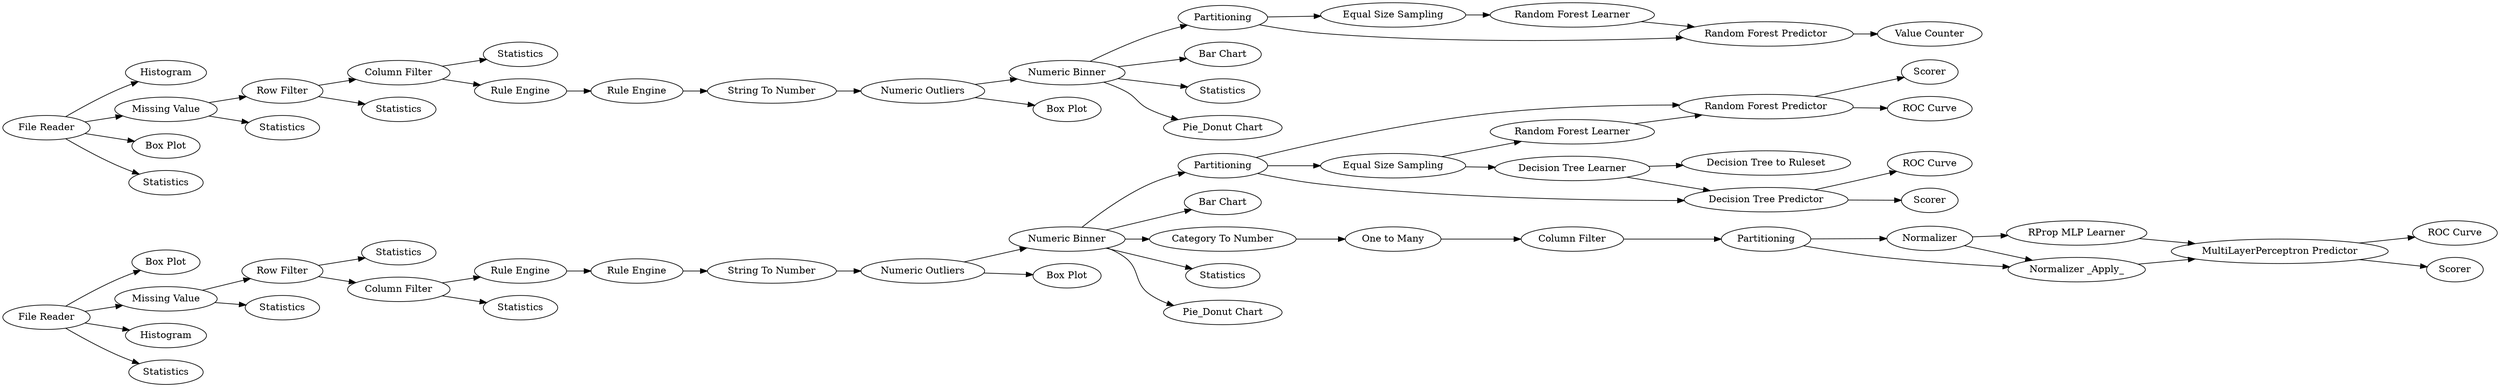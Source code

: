 digraph {
	13 -> 15
	12 -> 42
	80 -> 97
	68 -> 104
	26 -> 67
	57 -> 58
	14 -> 12
	8 -> 55
	68 -> 92
	55 -> 63
	80 -> 96
	57 -> 61
	53 -> 11
	84 -> 70
	51 -> 52
	70 -> 95
	26 -> 3
	77 -> 87
	70 -> 83
	56 -> 62
	71 -> 79
	27 -> 14
	55 -> 56
	58 -> 59
	84 -> 74
	63 -> 66
	84 -> 75
	56 -> 57
	33 -> 34
	83 -> 100
	49 -> 51
	15 -> 51
	63 -> 65
	11 -> 49
	3 -> 39
	33 -> 38
	3 -> 33
	8 -> 41
	42 -> 8
	84 -> 99
	26 -> 101
	85 -> 83
	26 -> 103
	77 -> 84
	8 -> 48
	96 -> 94
	68 -> 89
	71 -> 80
	58 -> 60
	92 -> 73
	42 -> 40
	48 -> 47
	51 -> 19
	94 -> 93
	13 -> 49
	55 -> 58
	47 -> 53
	38 -> 102
	38 -> 27
	68 -> 98
	8 -> 43
	62 -> 63
	95 -> 85
	93 -> 77
	92 -> 71
	8 -> 46
	11 -> 13
	27 [label="Rule Engine"]
	57 [label="Decision Tree Learner"]
	55 [label=Partitioning]
	103 [label=Statistics]
	79 [label=Statistics]
	89 [label="Box Plot"]
	52 [label="ROC Curve"]
	26 [label="File Reader"]
	97 [label=Statistics]
	58 [label="Decision Tree Predictor"]
	8 [label="Numeric Binner"]
	74 [label="Bar Chart"]
	3 [label="Missing Value"]
	19 [label=Scorer]
	80 [label="Column Filter"]
	92 [label="Missing Value"]
	49 [label="Normalizer _Apply_"]
	84 [label="Numeric Binner"]
	41 [label="Bar Chart"]
	98 [label=Statistics]
	51 [label="MultiLayerPerceptron Predictor"]
	56 [label="Equal Size Sampling"]
	15 [label="RProp MLP Learner"]
	12 [label="String To Number"]
	59 [label="ROC Curve"]
	75 [label=Statistics]
	85 [label="Random Forest Learner"]
	48 [label="Category To Number"]
	42 [label="Numeric Outliers"]
	53 [label="Column Filter"]
	68 [label="File Reader"]
	87 [label="Box Plot"]
	67 [label="Box Plot"]
	11 [label=Partitioning]
	101 [label=Histogram]
	47 [label="One to Many"]
	63 [label="Random Forest Predictor"]
	61 [label="Decision Tree to Ruleset"]
	77 [label="Numeric Outliers"]
	100 [label="Value Counter"]
	14 [label="Rule Engine"]
	93 [label="String To Number"]
	83 [label="Random Forest Predictor"]
	38 [label="Column Filter"]
	60 [label=Scorer]
	73 [label=Statistics]
	94 [label="Rule Engine"]
	99 [label="Pie_Donut Chart"]
	43 [label=Statistics]
	13 [label=Normalizer]
	102 [label=Statistics]
	34 [label=Statistics]
	62 [label="Random Forest Learner"]
	66 [label=Scorer]
	104 [label=Histogram]
	65 [label="ROC Curve"]
	70 [label=Partitioning]
	71 [label="Row Filter"]
	46 [label="Pie_Donut Chart"]
	40 [label="Box Plot"]
	95 [label="Equal Size Sampling"]
	39 [label=Statistics]
	33 [label="Row Filter"]
	96 [label="Rule Engine"]
	rankdir=LR
}
